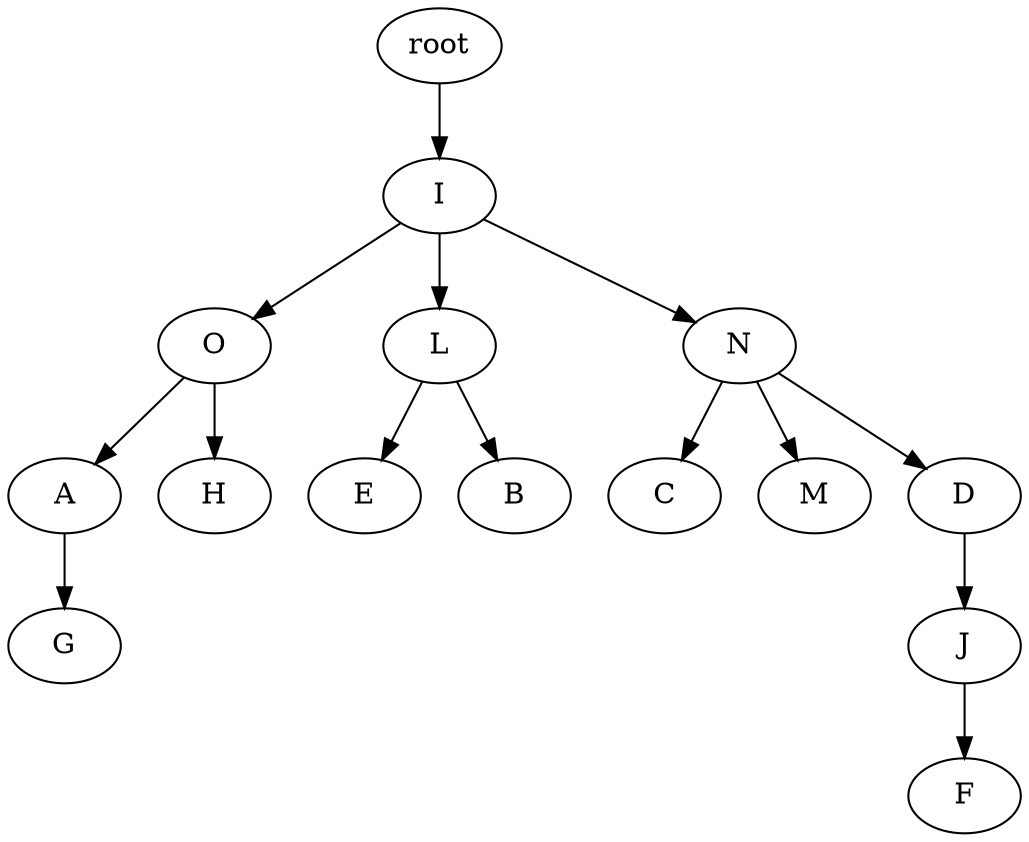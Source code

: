 strict digraph G {
	graph [name=G];
	0	[label=root];
	1	[label=I];
	0 -> 1;
	2	[label=O];
	1 -> 2;
	3	[label=L];
	1 -> 3;
	4	[label=N];
	1 -> 4;
	6	[label=A];
	2 -> 6;
	7	[label=H];
	2 -> 7;
	8	[label=E];
	3 -> 8;
	9	[label=B];
	3 -> 9;
	10	[label=C];
	4 -> 10;
	11	[label=M];
	4 -> 11;
	12	[label=D];
	4 -> 12;
	5	[label=J];
	13	[label=F];
	5 -> 13;
	14	[label=G];
	6 -> 14;
	12 -> 5;
}
